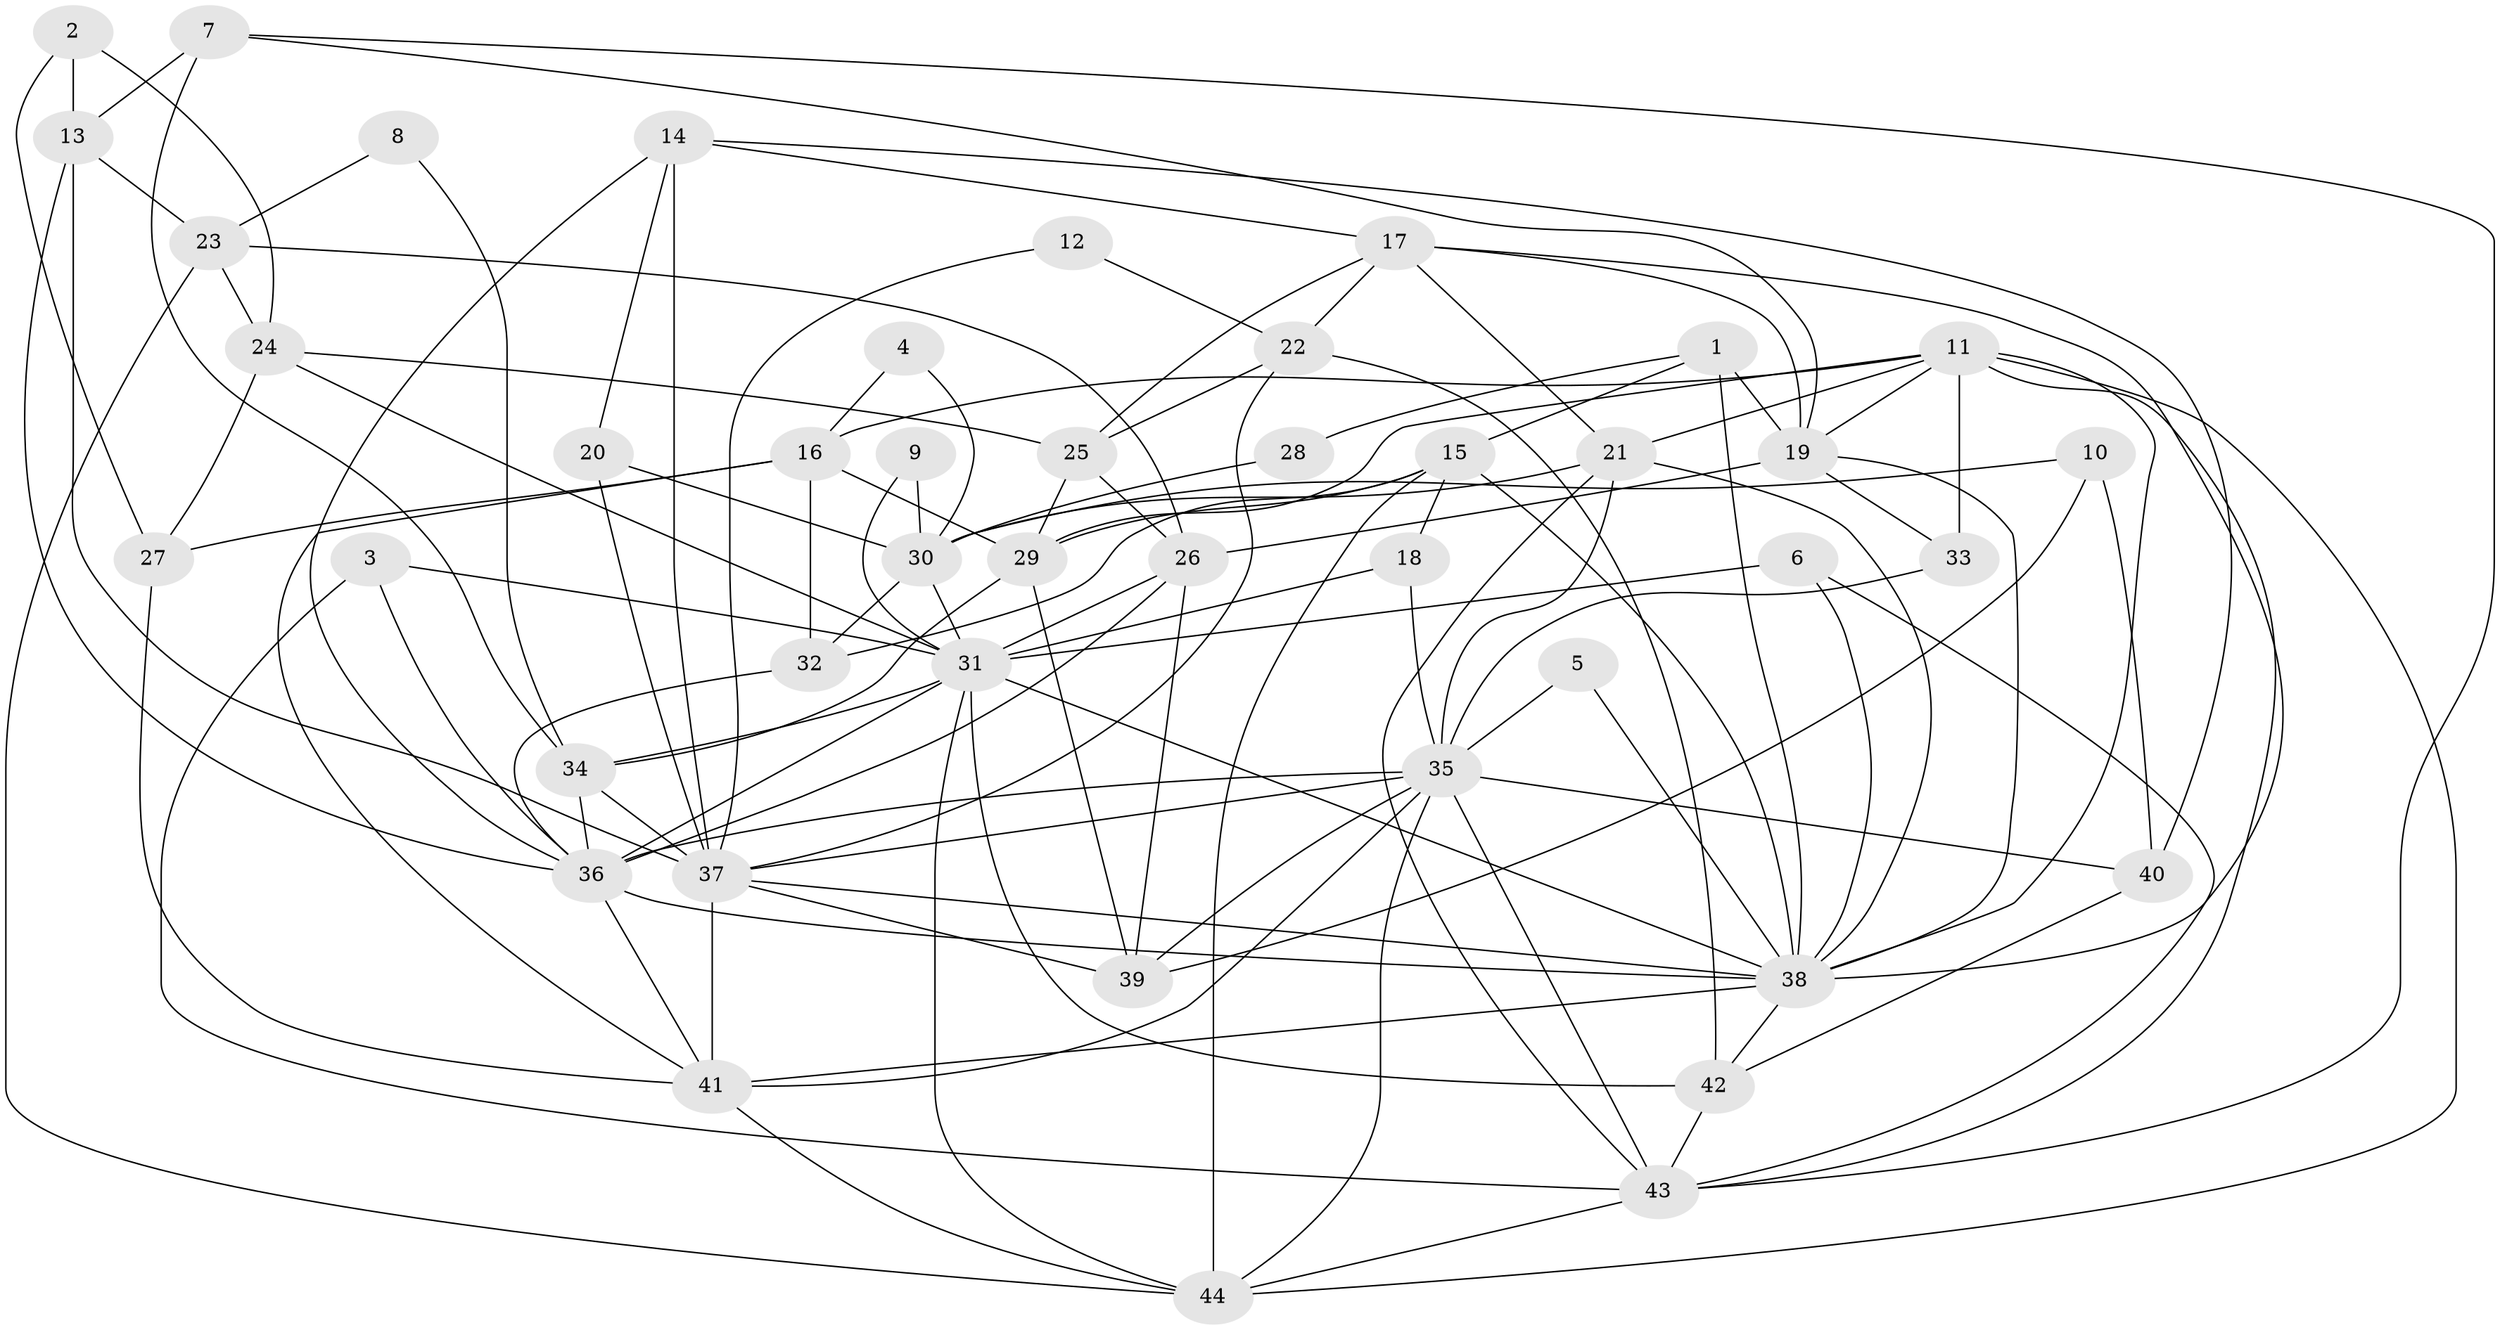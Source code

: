 // original degree distribution, {3: 0.3218390804597701, 4: 0.27586206896551724, 5: 0.16091954022988506, 6: 0.09195402298850575, 2: 0.10344827586206896, 7: 0.011494252873563218, 8: 0.022988505747126436, 9: 0.011494252873563218}
// Generated by graph-tools (version 1.1) at 2025/26/03/09/25 03:26:10]
// undirected, 44 vertices, 118 edges
graph export_dot {
graph [start="1"]
  node [color=gray90,style=filled];
  1;
  2;
  3;
  4;
  5;
  6;
  7;
  8;
  9;
  10;
  11;
  12;
  13;
  14;
  15;
  16;
  17;
  18;
  19;
  20;
  21;
  22;
  23;
  24;
  25;
  26;
  27;
  28;
  29;
  30;
  31;
  32;
  33;
  34;
  35;
  36;
  37;
  38;
  39;
  40;
  41;
  42;
  43;
  44;
  1 -- 15 [weight=1.0];
  1 -- 19 [weight=2.0];
  1 -- 28 [weight=1.0];
  1 -- 38 [weight=1.0];
  2 -- 13 [weight=1.0];
  2 -- 24 [weight=1.0];
  2 -- 27 [weight=1.0];
  3 -- 31 [weight=1.0];
  3 -- 36 [weight=1.0];
  3 -- 43 [weight=1.0];
  4 -- 16 [weight=1.0];
  4 -- 30 [weight=1.0];
  5 -- 35 [weight=1.0];
  5 -- 38 [weight=1.0];
  6 -- 31 [weight=1.0];
  6 -- 38 [weight=1.0];
  6 -- 43 [weight=1.0];
  7 -- 13 [weight=2.0];
  7 -- 19 [weight=1.0];
  7 -- 34 [weight=1.0];
  7 -- 43 [weight=1.0];
  8 -- 23 [weight=1.0];
  8 -- 34 [weight=1.0];
  9 -- 30 [weight=1.0];
  9 -- 31 [weight=1.0];
  10 -- 30 [weight=1.0];
  10 -- 39 [weight=1.0];
  10 -- 40 [weight=1.0];
  11 -- 16 [weight=1.0];
  11 -- 19 [weight=1.0];
  11 -- 21 [weight=1.0];
  11 -- 29 [weight=1.0];
  11 -- 33 [weight=1.0];
  11 -- 38 [weight=1.0];
  11 -- 43 [weight=1.0];
  11 -- 44 [weight=1.0];
  12 -- 22 [weight=1.0];
  12 -- 37 [weight=1.0];
  13 -- 23 [weight=1.0];
  13 -- 36 [weight=1.0];
  13 -- 37 [weight=2.0];
  14 -- 17 [weight=1.0];
  14 -- 20 [weight=1.0];
  14 -- 36 [weight=1.0];
  14 -- 37 [weight=1.0];
  14 -- 40 [weight=1.0];
  15 -- 18 [weight=2.0];
  15 -- 29 [weight=1.0];
  15 -- 32 [weight=1.0];
  15 -- 38 [weight=1.0];
  15 -- 44 [weight=2.0];
  16 -- 27 [weight=1.0];
  16 -- 29 [weight=1.0];
  16 -- 32 [weight=1.0];
  16 -- 41 [weight=1.0];
  17 -- 19 [weight=1.0];
  17 -- 21 [weight=1.0];
  17 -- 22 [weight=1.0];
  17 -- 25 [weight=1.0];
  17 -- 38 [weight=1.0];
  18 -- 31 [weight=1.0];
  18 -- 35 [weight=1.0];
  19 -- 26 [weight=2.0];
  19 -- 33 [weight=1.0];
  19 -- 38 [weight=1.0];
  20 -- 30 [weight=1.0];
  20 -- 37 [weight=1.0];
  21 -- 30 [weight=2.0];
  21 -- 35 [weight=1.0];
  21 -- 38 [weight=1.0];
  21 -- 43 [weight=1.0];
  22 -- 25 [weight=1.0];
  22 -- 37 [weight=1.0];
  22 -- 42 [weight=1.0];
  23 -- 24 [weight=1.0];
  23 -- 26 [weight=1.0];
  23 -- 44 [weight=1.0];
  24 -- 25 [weight=1.0];
  24 -- 27 [weight=2.0];
  24 -- 31 [weight=1.0];
  25 -- 26 [weight=1.0];
  25 -- 29 [weight=1.0];
  26 -- 31 [weight=1.0];
  26 -- 36 [weight=1.0];
  26 -- 39 [weight=1.0];
  27 -- 41 [weight=1.0];
  28 -- 30 [weight=1.0];
  29 -- 34 [weight=2.0];
  29 -- 39 [weight=1.0];
  30 -- 31 [weight=1.0];
  30 -- 32 [weight=1.0];
  31 -- 34 [weight=1.0];
  31 -- 36 [weight=1.0];
  31 -- 38 [weight=1.0];
  31 -- 42 [weight=1.0];
  31 -- 44 [weight=1.0];
  32 -- 36 [weight=1.0];
  33 -- 35 [weight=1.0];
  34 -- 36 [weight=1.0];
  34 -- 37 [weight=2.0];
  35 -- 36 [weight=1.0];
  35 -- 37 [weight=1.0];
  35 -- 39 [weight=2.0];
  35 -- 40 [weight=1.0];
  35 -- 41 [weight=1.0];
  35 -- 43 [weight=1.0];
  35 -- 44 [weight=1.0];
  36 -- 38 [weight=1.0];
  36 -- 41 [weight=1.0];
  37 -- 38 [weight=1.0];
  37 -- 39 [weight=1.0];
  37 -- 41 [weight=1.0];
  38 -- 41 [weight=1.0];
  38 -- 42 [weight=1.0];
  40 -- 42 [weight=1.0];
  41 -- 44 [weight=1.0];
  42 -- 43 [weight=1.0];
  43 -- 44 [weight=1.0];
}

